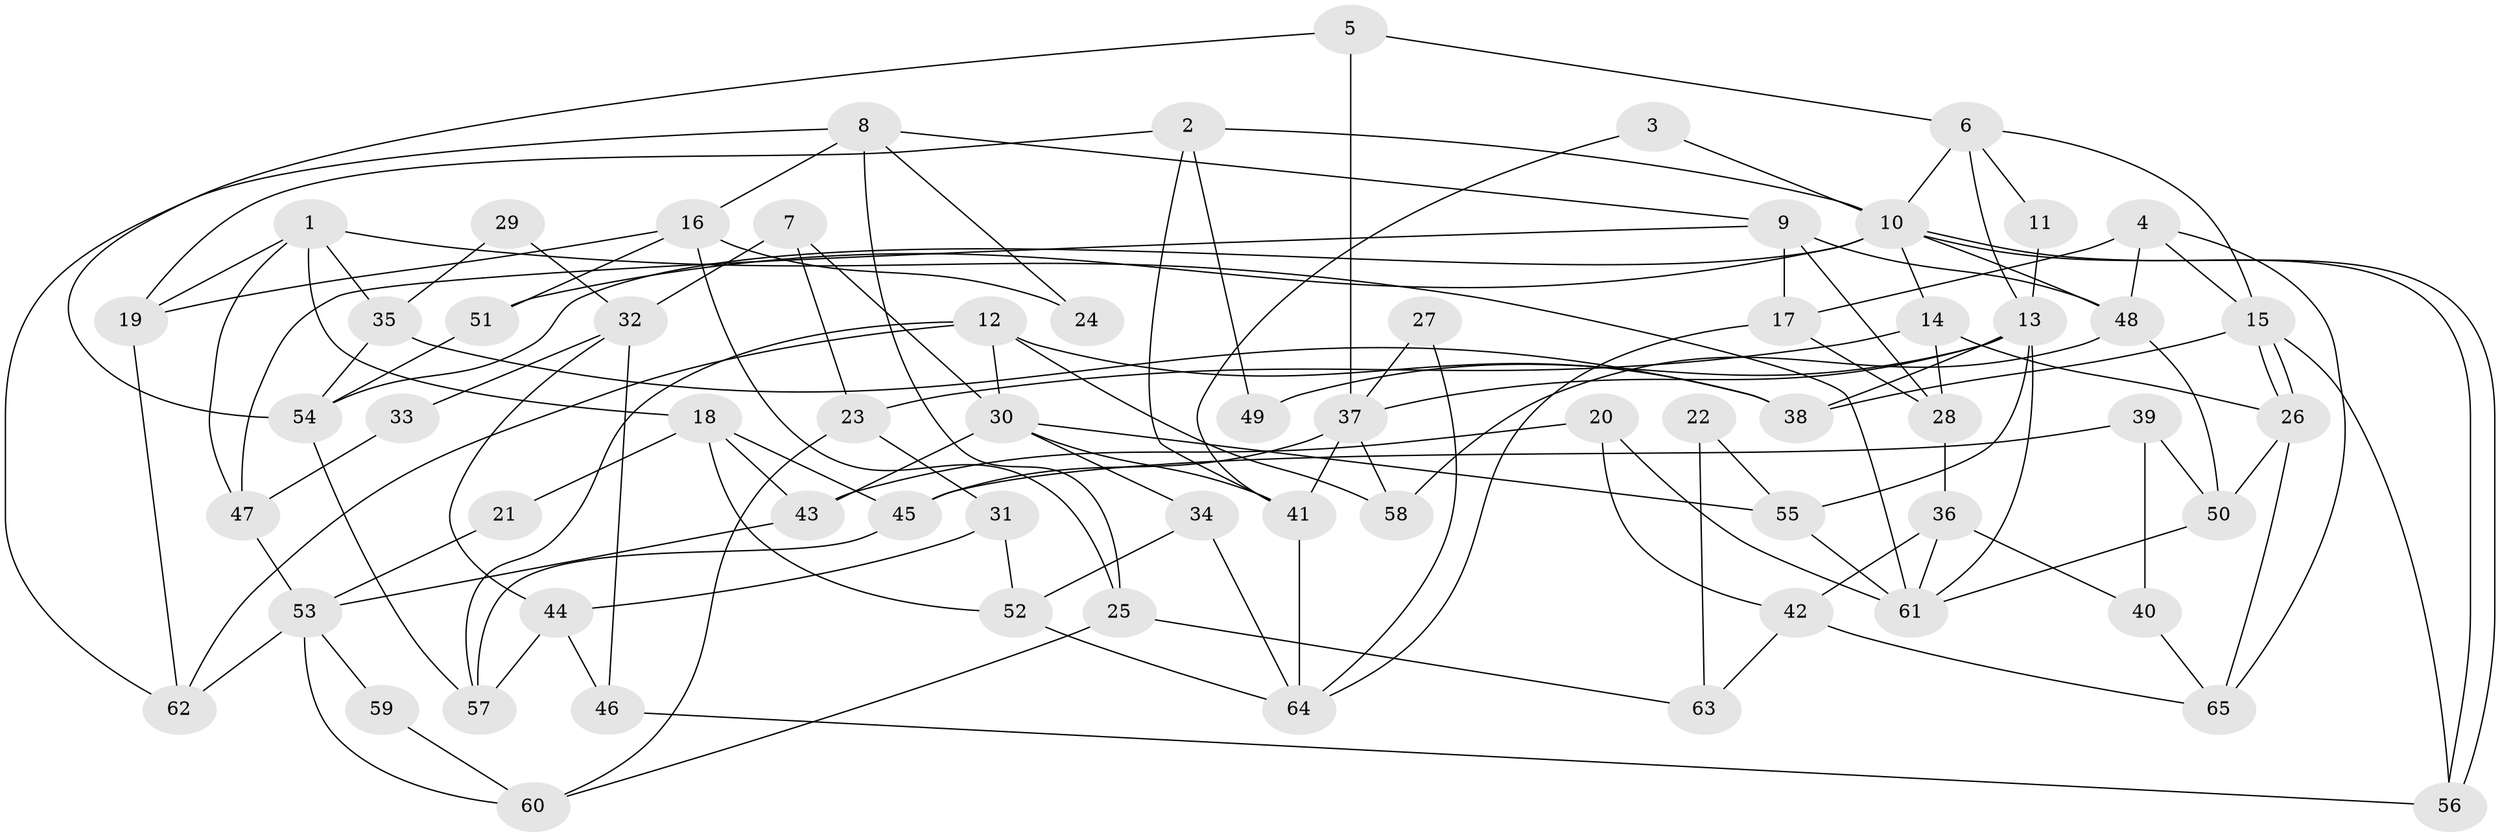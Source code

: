 // Generated by graph-tools (version 1.1) at 2025/26/03/09/25 03:26:20]
// undirected, 65 vertices, 130 edges
graph export_dot {
graph [start="1"]
  node [color=gray90,style=filled];
  1;
  2;
  3;
  4;
  5;
  6;
  7;
  8;
  9;
  10;
  11;
  12;
  13;
  14;
  15;
  16;
  17;
  18;
  19;
  20;
  21;
  22;
  23;
  24;
  25;
  26;
  27;
  28;
  29;
  30;
  31;
  32;
  33;
  34;
  35;
  36;
  37;
  38;
  39;
  40;
  41;
  42;
  43;
  44;
  45;
  46;
  47;
  48;
  49;
  50;
  51;
  52;
  53;
  54;
  55;
  56;
  57;
  58;
  59;
  60;
  61;
  62;
  63;
  64;
  65;
  1 -- 19;
  1 -- 18;
  1 -- 35;
  1 -- 47;
  1 -- 61;
  2 -- 10;
  2 -- 19;
  2 -- 41;
  2 -- 49;
  3 -- 41;
  3 -- 10;
  4 -- 15;
  4 -- 65;
  4 -- 17;
  4 -- 48;
  5 -- 6;
  5 -- 37;
  5 -- 54;
  6 -- 13;
  6 -- 10;
  6 -- 11;
  6 -- 15;
  7 -- 23;
  7 -- 30;
  7 -- 32;
  8 -- 9;
  8 -- 62;
  8 -- 16;
  8 -- 24;
  8 -- 25;
  9 -- 28;
  9 -- 17;
  9 -- 47;
  9 -- 48;
  10 -- 56;
  10 -- 56;
  10 -- 48;
  10 -- 14;
  10 -- 51;
  10 -- 54;
  11 -- 13;
  12 -- 38;
  12 -- 30;
  12 -- 57;
  12 -- 58;
  12 -- 62;
  13 -- 38;
  13 -- 61;
  13 -- 37;
  13 -- 49;
  13 -- 55;
  14 -- 26;
  14 -- 23;
  14 -- 28;
  15 -- 26;
  15 -- 26;
  15 -- 38;
  15 -- 56;
  16 -- 51;
  16 -- 19;
  16 -- 24;
  16 -- 25;
  17 -- 64;
  17 -- 28;
  18 -- 43;
  18 -- 45;
  18 -- 21;
  18 -- 52;
  19 -- 62;
  20 -- 61;
  20 -- 42;
  20 -- 43;
  21 -- 53;
  22 -- 63;
  22 -- 55;
  23 -- 60;
  23 -- 31;
  25 -- 60;
  25 -- 63;
  26 -- 50;
  26 -- 65;
  27 -- 37;
  27 -- 64;
  28 -- 36;
  29 -- 32;
  29 -- 35;
  30 -- 41;
  30 -- 34;
  30 -- 43;
  30 -- 55;
  31 -- 44;
  31 -- 52;
  32 -- 44;
  32 -- 33;
  32 -- 46;
  33 -- 47;
  34 -- 64;
  34 -- 52;
  35 -- 54;
  35 -- 38;
  36 -- 61;
  36 -- 40;
  36 -- 42;
  37 -- 58;
  37 -- 41;
  37 -- 45;
  39 -- 45;
  39 -- 50;
  39 -- 40;
  40 -- 65;
  41 -- 64;
  42 -- 65;
  42 -- 63;
  43 -- 53;
  44 -- 46;
  44 -- 57;
  45 -- 57;
  46 -- 56;
  47 -- 53;
  48 -- 50;
  48 -- 58;
  50 -- 61;
  51 -- 54;
  52 -- 64;
  53 -- 59;
  53 -- 60;
  53 -- 62;
  54 -- 57;
  55 -- 61;
  59 -- 60;
}
